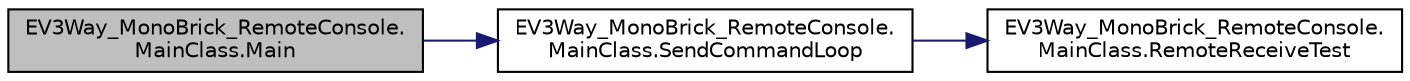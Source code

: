 digraph "EV3Way_MonoBrick_RemoteConsole.MainClass.Main"
{
  edge [fontname="Helvetica",fontsize="10",labelfontname="Helvetica",labelfontsize="10"];
  node [fontname="Helvetica",fontsize="10",shape=record];
  rankdir="LR";
  Node1 [label="EV3Way_MonoBrick_RemoteConsole.\lMainClass.Main",height=0.2,width=0.4,color="black", fillcolor="grey75", style="filled", fontcolor="black"];
  Node1 -> Node2 [color="midnightblue",fontsize="10",style="solid",fontname="Helvetica"];
  Node2 [label="EV3Way_MonoBrick_RemoteConsole.\lMainClass.SendCommandLoop",height=0.2,width=0.4,color="black", fillcolor="white", style="filled",URL="$class_e_v3_way___mono_brick___remote_console_1_1_main_class.html#aa143365fcd7e34efc46e4135745ad63d"];
  Node2 -> Node3 [color="midnightblue",fontsize="10",style="solid",fontname="Helvetica"];
  Node3 [label="EV3Way_MonoBrick_RemoteConsole.\lMainClass.RemoteReceiveTest",height=0.2,width=0.4,color="black", fillcolor="white", style="filled",URL="$class_e_v3_way___mono_brick___remote_console_1_1_main_class.html#adc7b42e86e43533f94eec5716650757a",tooltip="Receive a string from EV3. "];
}
